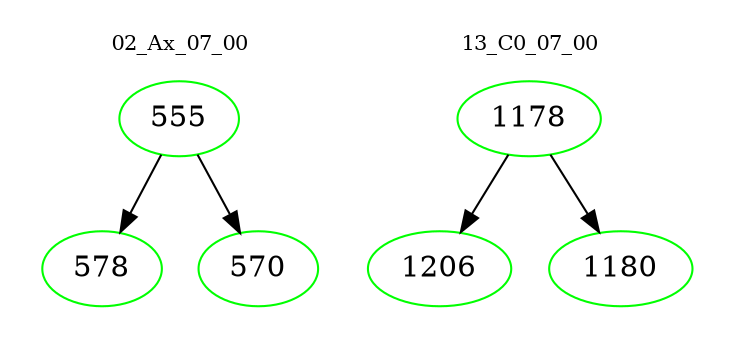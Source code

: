 digraph{
subgraph cluster_0 {
color = white
label = "02_Ax_07_00";
fontsize=10;
T0_555 [label="555", color="green"]
T0_555 -> T0_578 [color="black"]
T0_578 [label="578", color="green"]
T0_555 -> T0_570 [color="black"]
T0_570 [label="570", color="green"]
}
subgraph cluster_1 {
color = white
label = "13_C0_07_00";
fontsize=10;
T1_1178 [label="1178", color="green"]
T1_1178 -> T1_1206 [color="black"]
T1_1206 [label="1206", color="green"]
T1_1178 -> T1_1180 [color="black"]
T1_1180 [label="1180", color="green"]
}
}

